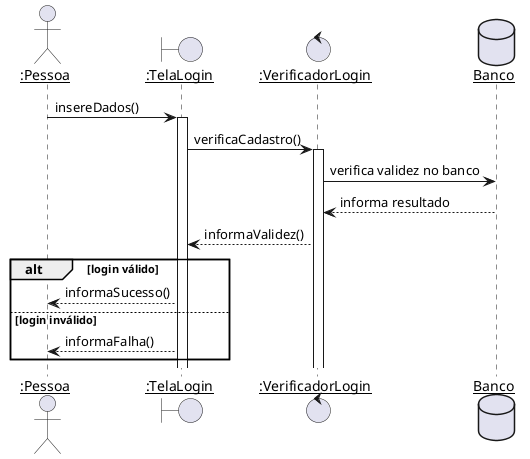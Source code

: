@startuml
skinparam sequenceParticipant underline

actor ":Pessoa" as Pessoa
boundary ":TelaLogin" as TelaLogin
control ":VerificadorLogin" as VerificadorLogin
database Banco

Pessoa -> TelaLogin ++: insereDados()
TelaLogin -> VerificadorLogin ++: verificaCadastro()
VerificadorLogin -> Banco : verifica validez no banco
Banco --> VerificadorLogin : informa resultado
VerificadorLogin --> TelaLogin : informaValidez()
alt login válido
    TelaLogin --> Pessoa : informaSucesso()
else login inválido
    TelaLogin --> Pessoa : informaFalha()
end
@enduml
